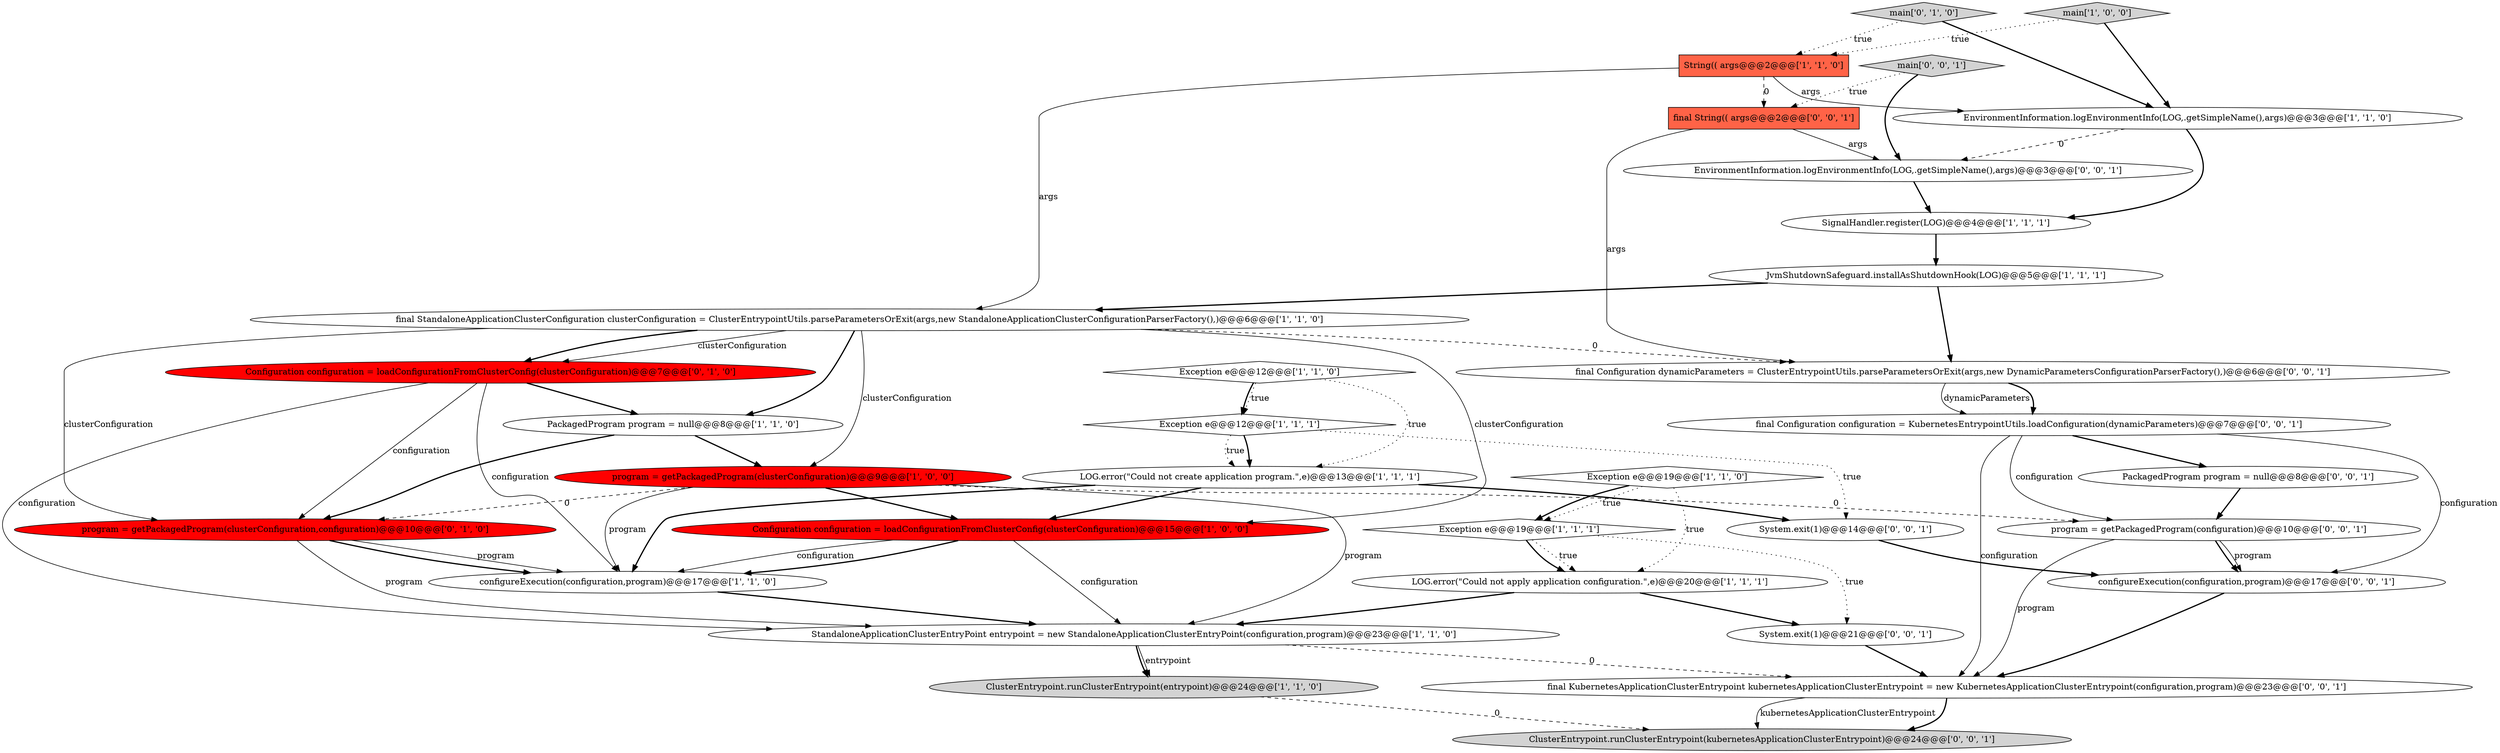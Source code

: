 digraph {
21 [style = filled, label = "System.exit(1)@@@21@@@['0', '0', '1']", fillcolor = white, shape = ellipse image = "AAA0AAABBB3BBB"];
20 [style = filled, label = "program = getPackagedProgram(clusterConfiguration,configuration)@@@10@@@['0', '1', '0']", fillcolor = red, shape = ellipse image = "AAA1AAABBB2BBB"];
8 [style = filled, label = "PackagedProgram program = null@@@8@@@['1', '1', '0']", fillcolor = white, shape = ellipse image = "AAA0AAABBB1BBB"];
6 [style = filled, label = "LOG.error(\"Could not apply application configuration.\",e)@@@20@@@['1', '1', '1']", fillcolor = white, shape = ellipse image = "AAA0AAABBB1BBB"];
19 [style = filled, label = "Configuration configuration = loadConfigurationFromClusterConfig(clusterConfiguration)@@@7@@@['0', '1', '0']", fillcolor = red, shape = ellipse image = "AAA1AAABBB2BBB"];
13 [style = filled, label = "String(( args@@@2@@@['1', '1', '0']", fillcolor = tomato, shape = box image = "AAA0AAABBB1BBB"];
10 [style = filled, label = "Exception e@@@12@@@['1', '1', '1']", fillcolor = white, shape = diamond image = "AAA0AAABBB1BBB"];
18 [style = filled, label = "main['0', '1', '0']", fillcolor = lightgray, shape = diamond image = "AAA0AAABBB2BBB"];
29 [style = filled, label = "final String(( args@@@2@@@['0', '0', '1']", fillcolor = tomato, shape = box image = "AAA0AAABBB3BBB"];
26 [style = filled, label = "PackagedProgram program = null@@@8@@@['0', '0', '1']", fillcolor = white, shape = ellipse image = "AAA0AAABBB3BBB"];
28 [style = filled, label = "main['0', '0', '1']", fillcolor = lightgray, shape = diamond image = "AAA0AAABBB3BBB"];
3 [style = filled, label = "ClusterEntrypoint.runClusterEntrypoint(entrypoint)@@@24@@@['1', '1', '0']", fillcolor = lightgray, shape = ellipse image = "AAA0AAABBB1BBB"];
0 [style = filled, label = "final StandaloneApplicationClusterConfiguration clusterConfiguration = ClusterEntrypointUtils.parseParametersOrExit(args,new StandaloneApplicationClusterConfigurationParserFactory(),)@@@6@@@['1', '1', '0']", fillcolor = white, shape = ellipse image = "AAA0AAABBB1BBB"];
17 [style = filled, label = "Exception e@@@12@@@['1', '1', '0']", fillcolor = white, shape = diamond image = "AAA0AAABBB1BBB"];
9 [style = filled, label = "main['1', '0', '0']", fillcolor = lightgray, shape = diamond image = "AAA0AAABBB1BBB"];
2 [style = filled, label = "Exception e@@@19@@@['1', '1', '0']", fillcolor = white, shape = diamond image = "AAA0AAABBB1BBB"];
16 [style = filled, label = "configureExecution(configuration,program)@@@17@@@['1', '1', '0']", fillcolor = white, shape = ellipse image = "AAA0AAABBB1BBB"];
27 [style = filled, label = "final Configuration configuration = KubernetesEntrypointUtils.loadConfiguration(dynamicParameters)@@@7@@@['0', '0', '1']", fillcolor = white, shape = ellipse image = "AAA0AAABBB3BBB"];
25 [style = filled, label = "final Configuration dynamicParameters = ClusterEntrypointUtils.parseParametersOrExit(args,new DynamicParametersConfigurationParserFactory(),)@@@6@@@['0', '0', '1']", fillcolor = white, shape = ellipse image = "AAA0AAABBB3BBB"];
1 [style = filled, label = "SignalHandler.register(LOG)@@@4@@@['1', '1', '1']", fillcolor = white, shape = ellipse image = "AAA0AAABBB1BBB"];
14 [style = filled, label = "StandaloneApplicationClusterEntryPoint entrypoint = new StandaloneApplicationClusterEntryPoint(configuration,program)@@@23@@@['1', '1', '0']", fillcolor = white, shape = ellipse image = "AAA0AAABBB1BBB"];
31 [style = filled, label = "final KubernetesApplicationClusterEntrypoint kubernetesApplicationClusterEntrypoint = new KubernetesApplicationClusterEntrypoint(configuration,program)@@@23@@@['0', '0', '1']", fillcolor = white, shape = ellipse image = "AAA0AAABBB3BBB"];
24 [style = filled, label = "ClusterEntrypoint.runClusterEntrypoint(kubernetesApplicationClusterEntrypoint)@@@24@@@['0', '0', '1']", fillcolor = lightgray, shape = ellipse image = "AAA0AAABBB3BBB"];
23 [style = filled, label = "program = getPackagedProgram(configuration)@@@10@@@['0', '0', '1']", fillcolor = white, shape = ellipse image = "AAA0AAABBB3BBB"];
4 [style = filled, label = "LOG.error(\"Could not create application program.\",e)@@@13@@@['1', '1', '1']", fillcolor = white, shape = ellipse image = "AAA0AAABBB1BBB"];
30 [style = filled, label = "configureExecution(configuration,program)@@@17@@@['0', '0', '1']", fillcolor = white, shape = ellipse image = "AAA0AAABBB3BBB"];
5 [style = filled, label = "program = getPackagedProgram(clusterConfiguration)@@@9@@@['1', '0', '0']", fillcolor = red, shape = ellipse image = "AAA1AAABBB1BBB"];
11 [style = filled, label = "Exception e@@@19@@@['1', '1', '1']", fillcolor = white, shape = diamond image = "AAA0AAABBB1BBB"];
22 [style = filled, label = "System.exit(1)@@@14@@@['0', '0', '1']", fillcolor = white, shape = ellipse image = "AAA0AAABBB3BBB"];
7 [style = filled, label = "JvmShutdownSafeguard.installAsShutdownHook(LOG)@@@5@@@['1', '1', '1']", fillcolor = white, shape = ellipse image = "AAA0AAABBB1BBB"];
32 [style = filled, label = "EnvironmentInformation.logEnvironmentInfo(LOG,.getSimpleName(),args)@@@3@@@['0', '0', '1']", fillcolor = white, shape = ellipse image = "AAA0AAABBB3BBB"];
15 [style = filled, label = "EnvironmentInformation.logEnvironmentInfo(LOG,.getSimpleName(),args)@@@3@@@['1', '1', '0']", fillcolor = white, shape = ellipse image = "AAA0AAABBB1BBB"];
12 [style = filled, label = "Configuration configuration = loadConfigurationFromClusterConfig(clusterConfiguration)@@@15@@@['1', '0', '0']", fillcolor = red, shape = ellipse image = "AAA1AAABBB1BBB"];
17->10 [style = bold, label=""];
25->27 [style = solid, label="dynamicParameters"];
12->14 [style = solid, label="configuration"];
14->3 [style = bold, label=""];
13->15 [style = solid, label="args"];
29->25 [style = solid, label="args"];
14->3 [style = solid, label="entrypoint"];
23->30 [style = bold, label=""];
19->20 [style = solid, label="configuration"];
0->19 [style = bold, label=""];
17->4 [style = dotted, label="true"];
23->30 [style = solid, label="program"];
6->21 [style = bold, label=""];
31->24 [style = bold, label=""];
13->29 [style = dashed, label="0"];
11->6 [style = bold, label=""];
5->14 [style = solid, label="program"];
0->12 [style = solid, label="clusterConfiguration"];
23->31 [style = solid, label="program"];
18->15 [style = bold, label=""];
3->24 [style = dashed, label="0"];
5->23 [style = dashed, label="0"];
15->32 [style = dashed, label="0"];
19->16 [style = solid, label="configuration"];
7->0 [style = bold, label=""];
12->16 [style = bold, label=""];
31->24 [style = solid, label="kubernetesApplicationClusterEntrypoint"];
19->14 [style = solid, label="configuration"];
1->7 [style = bold, label=""];
13->0 [style = solid, label="args"];
19->8 [style = bold, label=""];
22->30 [style = bold, label=""];
5->20 [style = dashed, label="0"];
28->32 [style = bold, label=""];
20->16 [style = solid, label="program"];
2->11 [style = dotted, label="true"];
6->14 [style = bold, label=""];
28->29 [style = dotted, label="true"];
25->27 [style = bold, label=""];
17->10 [style = dotted, label="true"];
0->5 [style = solid, label="clusterConfiguration"];
21->31 [style = bold, label=""];
8->20 [style = bold, label=""];
20->14 [style = solid, label="program"];
20->16 [style = bold, label=""];
8->5 [style = bold, label=""];
27->26 [style = bold, label=""];
5->12 [style = bold, label=""];
0->25 [style = dashed, label="0"];
2->6 [style = dotted, label="true"];
30->31 [style = bold, label=""];
9->15 [style = bold, label=""];
11->6 [style = dotted, label="true"];
5->16 [style = solid, label="program"];
32->1 [style = bold, label=""];
27->30 [style = solid, label="configuration"];
26->23 [style = bold, label=""];
9->13 [style = dotted, label="true"];
0->8 [style = bold, label=""];
10->4 [style = bold, label=""];
4->12 [style = bold, label=""];
10->22 [style = dotted, label="true"];
16->14 [style = bold, label=""];
0->20 [style = solid, label="clusterConfiguration"];
27->23 [style = solid, label="configuration"];
7->25 [style = bold, label=""];
0->19 [style = solid, label="clusterConfiguration"];
27->31 [style = solid, label="configuration"];
10->4 [style = dotted, label="true"];
11->21 [style = dotted, label="true"];
12->16 [style = solid, label="configuration"];
29->32 [style = solid, label="args"];
2->11 [style = bold, label=""];
4->22 [style = bold, label=""];
4->16 [style = bold, label=""];
18->13 [style = dotted, label="true"];
15->1 [style = bold, label=""];
14->31 [style = dashed, label="0"];
}
